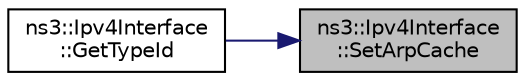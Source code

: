digraph "ns3::Ipv4Interface::SetArpCache"
{
 // LATEX_PDF_SIZE
  edge [fontname="Helvetica",fontsize="10",labelfontname="Helvetica",labelfontsize="10"];
  node [fontname="Helvetica",fontsize="10",shape=record];
  rankdir="RL";
  Node1 [label="ns3::Ipv4Interface\l::SetArpCache",height=0.2,width=0.4,color="black", fillcolor="grey75", style="filled", fontcolor="black",tooltip="Set ARP cache used by this interface."];
  Node1 -> Node2 [dir="back",color="midnightblue",fontsize="10",style="solid",fontname="Helvetica"];
  Node2 [label="ns3::Ipv4Interface\l::GetTypeId",height=0.2,width=0.4,color="black", fillcolor="white", style="filled",URL="$classns3_1_1_ipv4_interface.html#a8bff93686f5fb318283386d966162349",tooltip="Get the type ID."];
}
